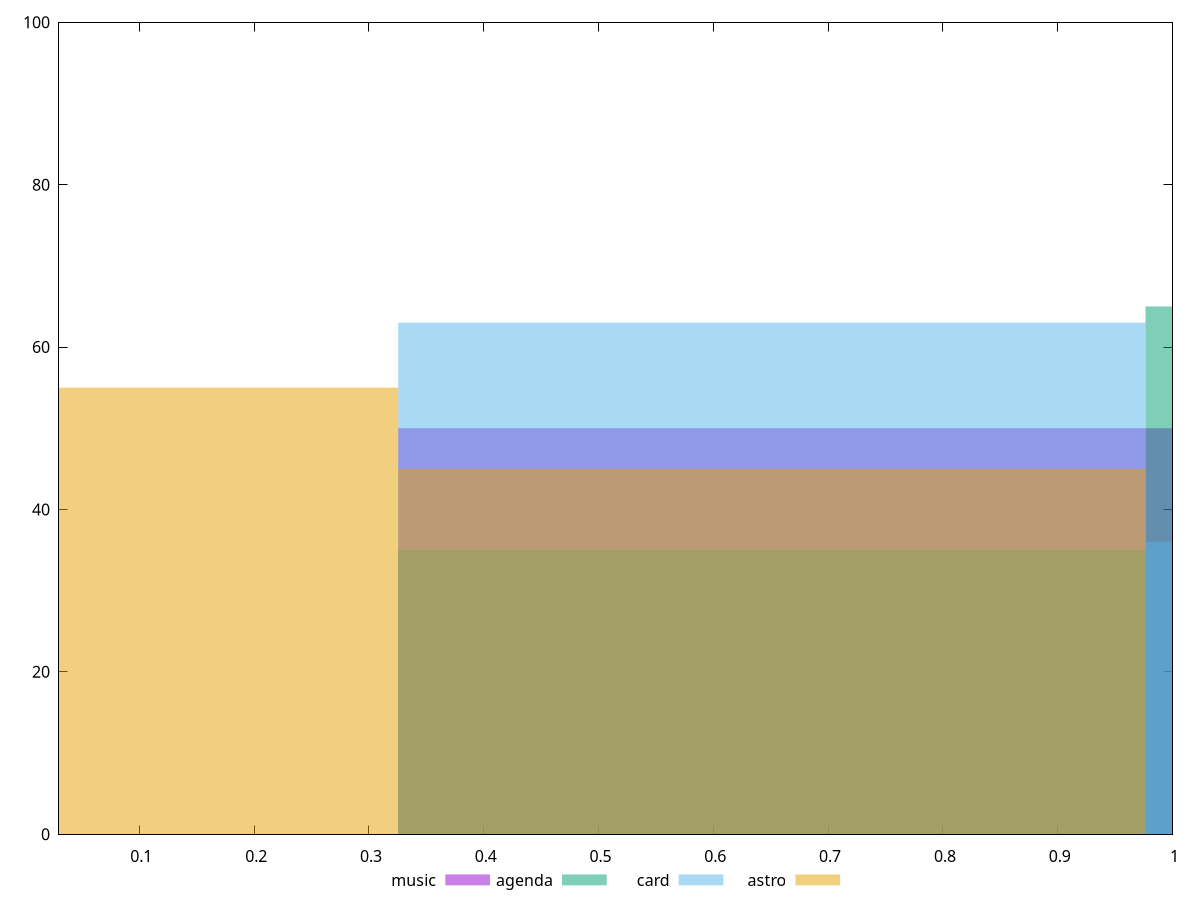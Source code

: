 reset

$music <<EOF
0.6509878697136943 50
1.3019757394273885 50
EOF

$agenda <<EOF
1.3019757394273885 65
0.6509878697136943 35
EOF

$card <<EOF
1.3019757394273885 36
0.6509878697136943 63
EOF

$astro <<EOF
0 55
0.6509878697136943 45
EOF

set key outside below
set boxwidth 0.6509878697136943
set xrange [0.03:1]
set yrange [0:100]
set trange [0:100]
set style fill transparent solid 0.5 noborder
set terminal svg size 640, 520 enhanced background rgb 'white'
set output "reports/report_00027_2021-02-24T12-40-31.850Z/first-cpu-idle/comparison/histogram/all_score.svg"

plot $music title "music" with boxes, \
     $agenda title "agenda" with boxes, \
     $card title "card" with boxes, \
     $astro title "astro" with boxes

reset
